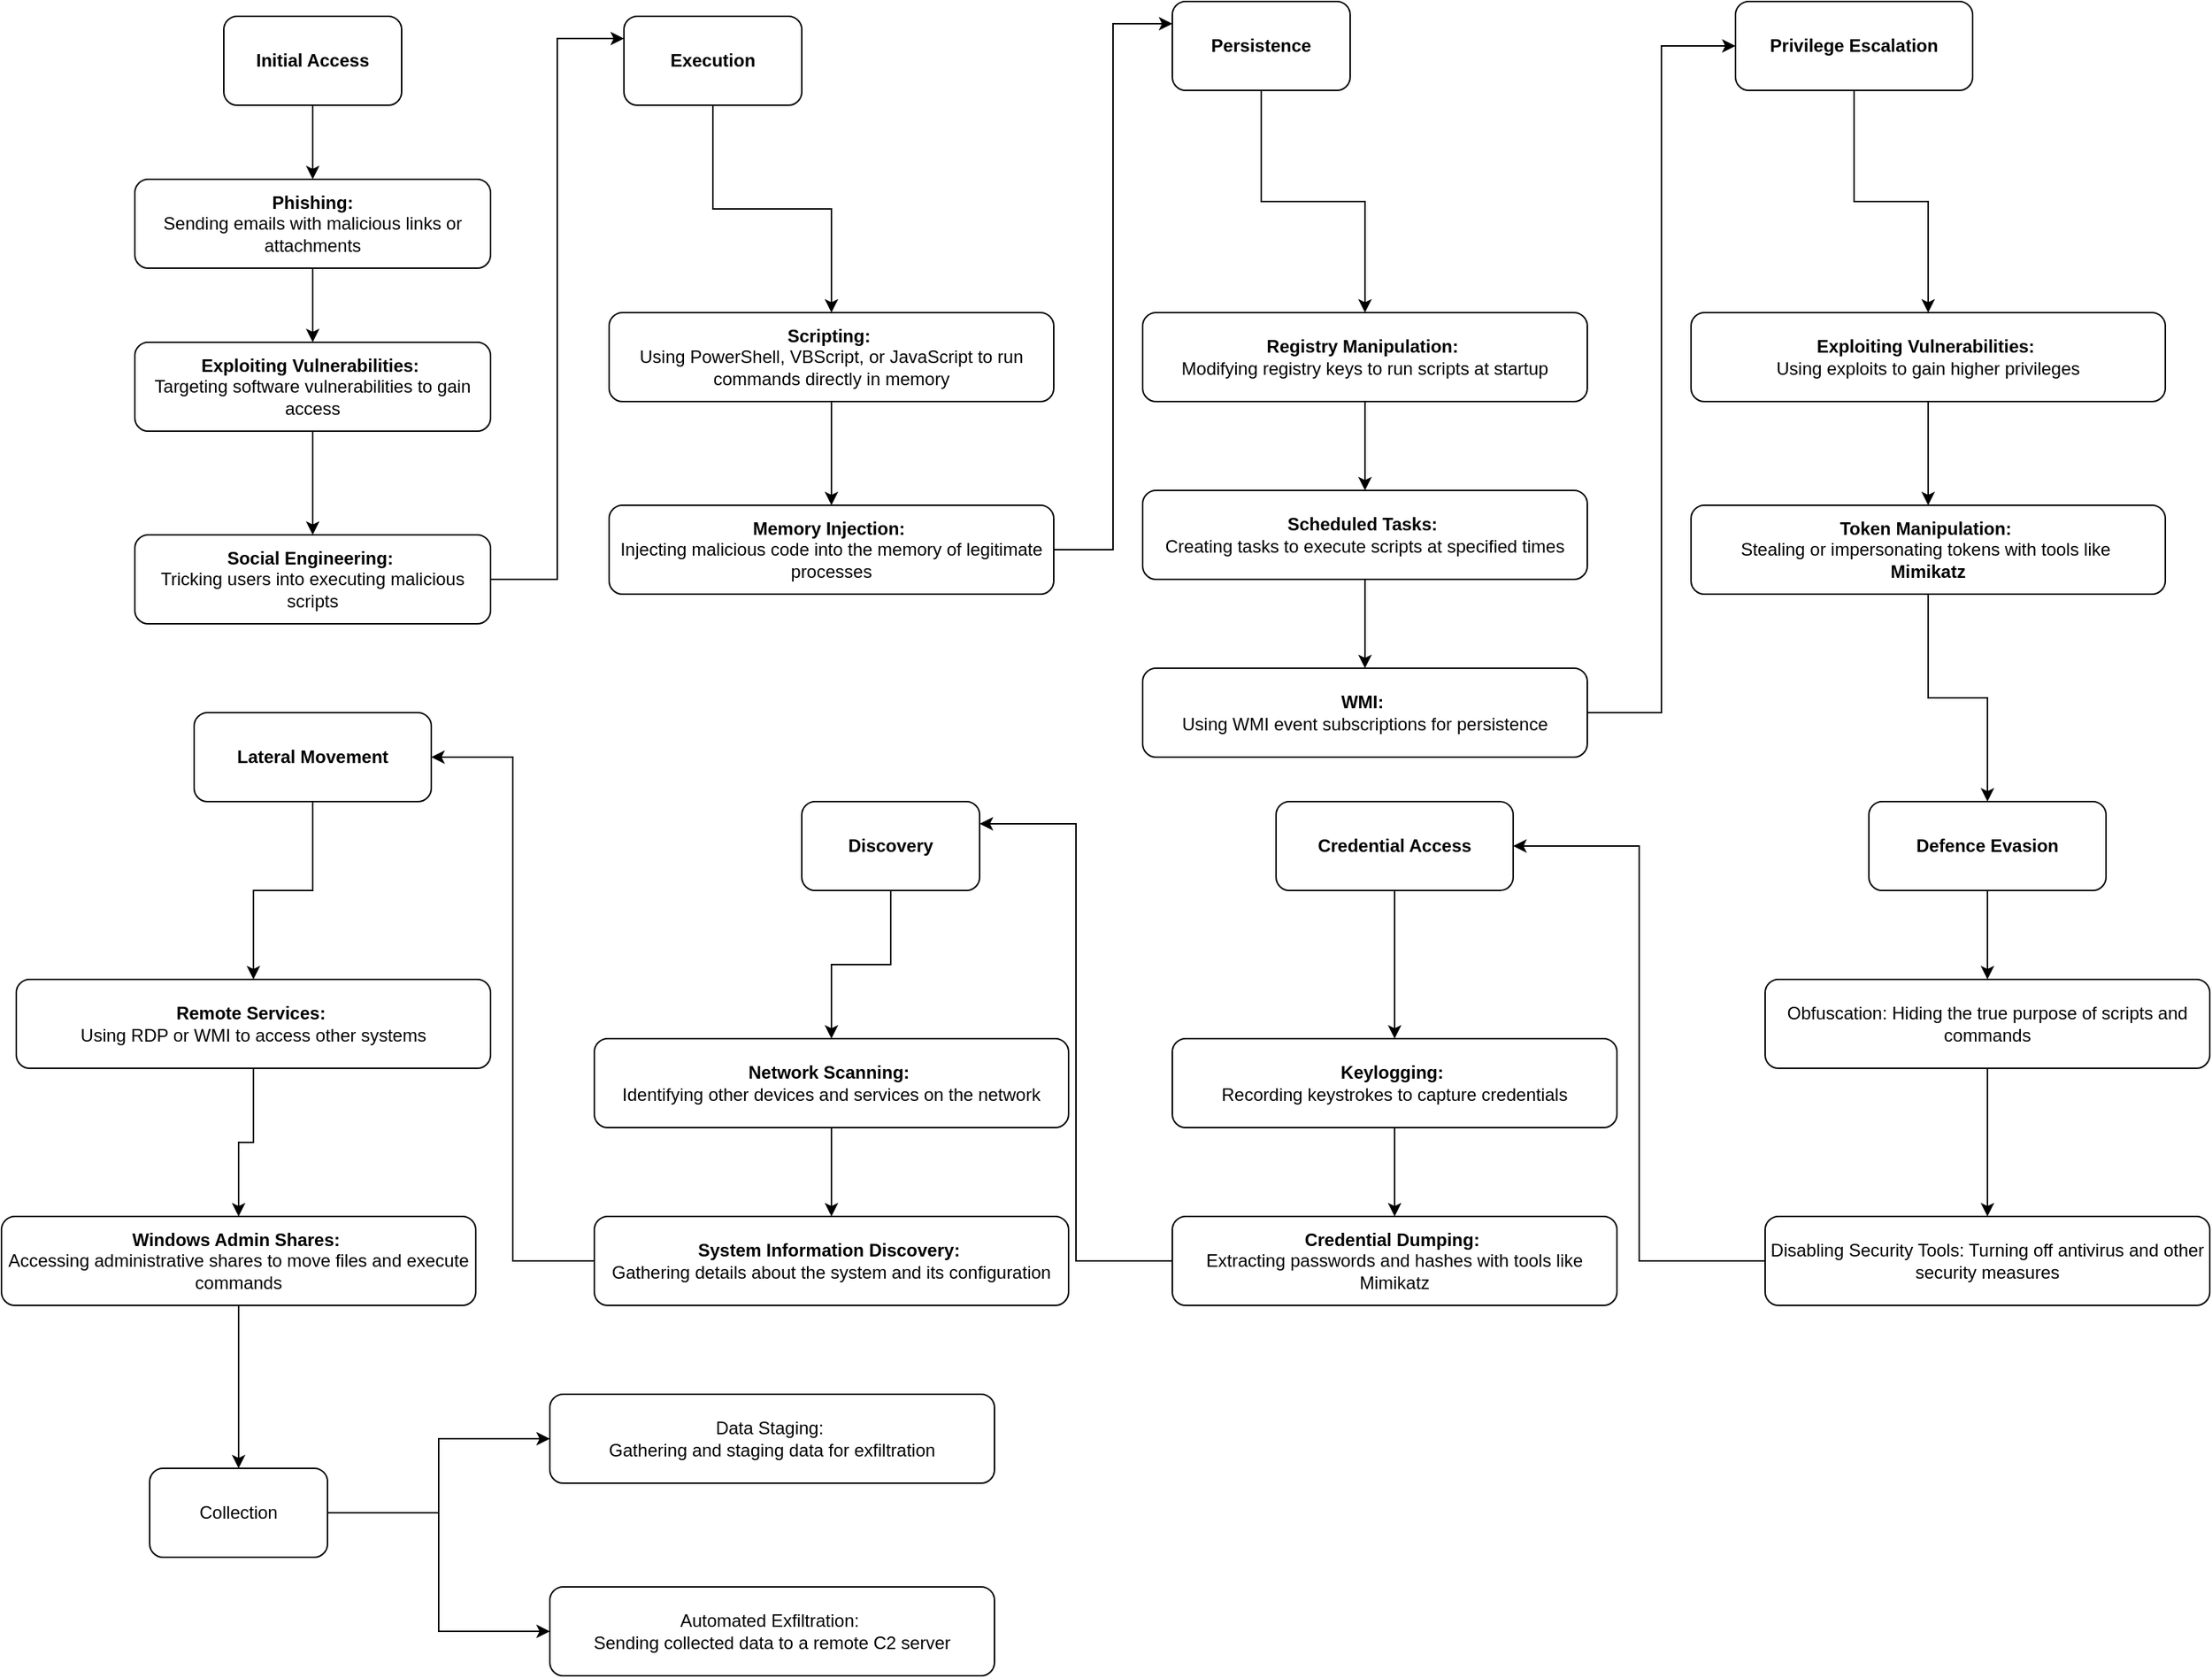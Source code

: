 <mxfile version="24.5.1" type="github">
  <diagram name="Page-1" id="pxp7qfaBqFWQBgs7-R0P">
    <mxGraphModel dx="2303" dy="2060" grid="1" gridSize="10" guides="1" tooltips="1" connect="1" arrows="1" fold="1" page="1" pageScale="1" pageWidth="850" pageHeight="1100" math="0" shadow="0">
      <root>
        <mxCell id="0" />
        <mxCell id="1" parent="0" />
        <mxCell id="3B0JiuzJLhS6sqnatpeZ-70" style="edgeStyle=orthogonalEdgeStyle;rounded=0;orthogonalLoop=1;jettySize=auto;html=1;entryX=0;entryY=0.25;entryDx=0;entryDy=0;" edge="1" parent="1" source="3B0JiuzJLhS6sqnatpeZ-4" target="3B0JiuzJLhS6sqnatpeZ-5">
          <mxGeometry relative="1" as="geometry" />
        </mxCell>
        <mxCell id="3B0JiuzJLhS6sqnatpeZ-7" value="&lt;div&gt;&lt;b&gt;Memory Injection:&amp;nbsp;&lt;/b&gt;&lt;/div&gt;&lt;div&gt;Injecting malicious code into the memory of legitimate processes&lt;/div&gt;" style="rounded=1;whiteSpace=wrap;html=1;" vertex="1" parent="1">
          <mxGeometry x="210" y="20" width="300" height="60" as="geometry" />
        </mxCell>
        <mxCell id="3B0JiuzJLhS6sqnatpeZ-77" style="edgeStyle=orthogonalEdgeStyle;rounded=0;orthogonalLoop=1;jettySize=auto;html=1;" edge="1" parent="1" source="3B0JiuzJLhS6sqnatpeZ-9" target="3B0JiuzJLhS6sqnatpeZ-10">
          <mxGeometry relative="1" as="geometry" />
        </mxCell>
        <mxCell id="3B0JiuzJLhS6sqnatpeZ-9" value="&lt;div&gt;&lt;b&gt;Registry Manipulation:&lt;/b&gt;&amp;nbsp;&lt;/div&gt;&lt;div&gt;Modifying registry keys to run scripts at startup&lt;/div&gt;" style="rounded=1;whiteSpace=wrap;html=1;" vertex="1" parent="1">
          <mxGeometry x="570" y="-110" width="300" height="60" as="geometry" />
        </mxCell>
        <mxCell id="3B0JiuzJLhS6sqnatpeZ-78" value="" style="edgeStyle=orthogonalEdgeStyle;rounded=0;orthogonalLoop=1;jettySize=auto;html=1;" edge="1" parent="1" source="3B0JiuzJLhS6sqnatpeZ-10" target="3B0JiuzJLhS6sqnatpeZ-11">
          <mxGeometry relative="1" as="geometry" />
        </mxCell>
        <mxCell id="3B0JiuzJLhS6sqnatpeZ-10" value="&lt;div&gt;&lt;b&gt;Scheduled Tasks:&amp;nbsp;&lt;/b&gt;&lt;/div&gt;&lt;div&gt;Creating tasks to execute scripts at specified times&lt;/div&gt;" style="rounded=1;whiteSpace=wrap;html=1;" vertex="1" parent="1">
          <mxGeometry x="570" y="10" width="300" height="60" as="geometry" />
        </mxCell>
        <mxCell id="3B0JiuzJLhS6sqnatpeZ-101" style="edgeStyle=orthogonalEdgeStyle;rounded=0;orthogonalLoop=1;jettySize=auto;html=1;entryX=0;entryY=0.5;entryDx=0;entryDy=0;" edge="1" parent="1" source="3B0JiuzJLhS6sqnatpeZ-11" target="3B0JiuzJLhS6sqnatpeZ-12">
          <mxGeometry relative="1" as="geometry" />
        </mxCell>
        <mxCell id="3B0JiuzJLhS6sqnatpeZ-11" value="&lt;div&gt;&lt;b&gt;WMI:&amp;nbsp;&lt;/b&gt;&lt;/div&gt;&lt;div&gt;Using WMI event subscriptions for persistence&lt;/div&gt;" style="rounded=1;whiteSpace=wrap;html=1;" vertex="1" parent="1">
          <mxGeometry x="570" y="130" width="300" height="60" as="geometry" />
        </mxCell>
        <mxCell id="3B0JiuzJLhS6sqnatpeZ-83" value="" style="edgeStyle=orthogonalEdgeStyle;rounded=0;orthogonalLoop=1;jettySize=auto;html=1;" edge="1" parent="1" source="3B0JiuzJLhS6sqnatpeZ-12" target="3B0JiuzJLhS6sqnatpeZ-13">
          <mxGeometry relative="1" as="geometry" />
        </mxCell>
        <mxCell id="3B0JiuzJLhS6sqnatpeZ-12" value="&lt;b&gt;Privilege Escalation&lt;/b&gt;" style="rounded=1;whiteSpace=wrap;html=1;" vertex="1" parent="1">
          <mxGeometry x="970" y="-320" width="160" height="60" as="geometry" />
        </mxCell>
        <mxCell id="3B0JiuzJLhS6sqnatpeZ-81" value="" style="edgeStyle=orthogonalEdgeStyle;rounded=0;orthogonalLoop=1;jettySize=auto;html=1;" edge="1" parent="1" source="3B0JiuzJLhS6sqnatpeZ-13" target="3B0JiuzJLhS6sqnatpeZ-14">
          <mxGeometry relative="1" as="geometry" />
        </mxCell>
        <mxCell id="3B0JiuzJLhS6sqnatpeZ-13" value="&lt;div&gt;&lt;b&gt;Exploiting Vulnerabilities:&amp;nbsp;&lt;/b&gt;&lt;/div&gt;&lt;div&gt;Using exploits to gain higher privileges&lt;/div&gt;" style="rounded=1;whiteSpace=wrap;html=1;" vertex="1" parent="1">
          <mxGeometry x="940" y="-110" width="320" height="60" as="geometry" />
        </mxCell>
        <mxCell id="3B0JiuzJLhS6sqnatpeZ-85" value="" style="edgeStyle=orthogonalEdgeStyle;rounded=0;orthogonalLoop=1;jettySize=auto;html=1;" edge="1" parent="1" source="3B0JiuzJLhS6sqnatpeZ-14" target="3B0JiuzJLhS6sqnatpeZ-15">
          <mxGeometry relative="1" as="geometry" />
        </mxCell>
        <mxCell id="3B0JiuzJLhS6sqnatpeZ-14" value="&lt;div&gt;&lt;b&gt;Token Manipulation:&amp;nbsp;&lt;/b&gt;&lt;/div&gt;&lt;div&gt;Stealing or impersonating tokens with tools like&amp;nbsp;&lt;/div&gt;&lt;div&gt;&lt;b&gt;Mimikatz&lt;/b&gt;&lt;/div&gt;" style="rounded=1;whiteSpace=wrap;html=1;" vertex="1" parent="1">
          <mxGeometry x="940" y="20" width="320" height="60" as="geometry" />
        </mxCell>
        <mxCell id="3B0JiuzJLhS6sqnatpeZ-87" style="edgeStyle=orthogonalEdgeStyle;rounded=0;orthogonalLoop=1;jettySize=auto;html=1;entryX=1;entryY=0.5;entryDx=0;entryDy=0;" edge="1" parent="1" source="3B0JiuzJLhS6sqnatpeZ-17" target="3B0JiuzJLhS6sqnatpeZ-18">
          <mxGeometry relative="1" as="geometry" />
        </mxCell>
        <mxCell id="3B0JiuzJLhS6sqnatpeZ-72" style="edgeStyle=orthogonalEdgeStyle;rounded=0;orthogonalLoop=1;jettySize=auto;html=1;" edge="1" parent="1" source="3B0JiuzJLhS6sqnatpeZ-5" target="3B0JiuzJLhS6sqnatpeZ-6">
          <mxGeometry relative="1" as="geometry" />
        </mxCell>
        <mxCell id="3B0JiuzJLhS6sqnatpeZ-5" value="&lt;b&gt;Execution&lt;/b&gt;" style="rounded=1;whiteSpace=wrap;html=1;" vertex="1" parent="1">
          <mxGeometry x="220" y="-310" width="120" height="60" as="geometry" />
        </mxCell>
        <mxCell id="3B0JiuzJLhS6sqnatpeZ-63" value="" style="edgeStyle=orthogonalEdgeStyle;rounded=0;orthogonalLoop=1;jettySize=auto;html=1;" edge="1" parent="1" source="3B0JiuzJLhS6sqnatpeZ-6" target="3B0JiuzJLhS6sqnatpeZ-7">
          <mxGeometry relative="1" as="geometry" />
        </mxCell>
        <mxCell id="3B0JiuzJLhS6sqnatpeZ-6" value="&lt;div&gt;&lt;b&gt;Scripting:&amp;nbsp;&lt;/b&gt;&lt;/div&gt;&lt;div&gt;Using PowerShell, VBScript, or JavaScript to run commands directly in memory&lt;/div&gt;" style="rounded=1;whiteSpace=wrap;html=1;" vertex="1" parent="1">
          <mxGeometry x="210" y="-110" width="300" height="60" as="geometry" />
        </mxCell>
        <mxCell id="3B0JiuzJLhS6sqnatpeZ-64" style="edgeStyle=orthogonalEdgeStyle;rounded=0;orthogonalLoop=1;jettySize=auto;html=1;entryX=0;entryY=0.25;entryDx=0;entryDy=0;" edge="1" parent="1" source="3B0JiuzJLhS6sqnatpeZ-7" target="3B0JiuzJLhS6sqnatpeZ-8">
          <mxGeometry relative="1" as="geometry" />
        </mxCell>
        <mxCell id="3B0JiuzJLhS6sqnatpeZ-76" style="edgeStyle=orthogonalEdgeStyle;rounded=0;orthogonalLoop=1;jettySize=auto;html=1;" edge="1" parent="1" source="3B0JiuzJLhS6sqnatpeZ-8" target="3B0JiuzJLhS6sqnatpeZ-9">
          <mxGeometry relative="1" as="geometry" />
        </mxCell>
        <mxCell id="3B0JiuzJLhS6sqnatpeZ-8" value="&lt;b&gt;Persistence&lt;/b&gt;" style="rounded=1;whiteSpace=wrap;html=1;" vertex="1" parent="1">
          <mxGeometry x="590" y="-320" width="120" height="60" as="geometry" />
        </mxCell>
        <mxCell id="3B0JiuzJLhS6sqnatpeZ-92" value="" style="edgeStyle=orthogonalEdgeStyle;rounded=0;orthogonalLoop=1;jettySize=auto;html=1;" edge="1" parent="1" source="3B0JiuzJLhS6sqnatpeZ-21" target="3B0JiuzJLhS6sqnatpeZ-22">
          <mxGeometry relative="1" as="geometry" />
        </mxCell>
        <mxCell id="3B0JiuzJLhS6sqnatpeZ-21" value="&lt;b&gt;Discovery&lt;/b&gt;" style="rounded=1;whiteSpace=wrap;html=1;" vertex="1" parent="1">
          <mxGeometry x="340" y="220" width="120" height="60" as="geometry" />
        </mxCell>
        <mxCell id="3B0JiuzJLhS6sqnatpeZ-93" value="" style="edgeStyle=orthogonalEdgeStyle;rounded=0;orthogonalLoop=1;jettySize=auto;html=1;" edge="1" parent="1" source="3B0JiuzJLhS6sqnatpeZ-22" target="3B0JiuzJLhS6sqnatpeZ-23">
          <mxGeometry relative="1" as="geometry" />
        </mxCell>
        <mxCell id="3B0JiuzJLhS6sqnatpeZ-22" value="&lt;div&gt;&lt;b&gt;Network Scanning:&amp;nbsp;&lt;/b&gt;&lt;/div&gt;&lt;div&gt;Identifying other devices and services on the network&lt;/div&gt;" style="rounded=1;whiteSpace=wrap;html=1;" vertex="1" parent="1">
          <mxGeometry x="200" y="380" width="320" height="60" as="geometry" />
        </mxCell>
        <mxCell id="3B0JiuzJLhS6sqnatpeZ-95" style="edgeStyle=orthogonalEdgeStyle;rounded=0;orthogonalLoop=1;jettySize=auto;html=1;entryX=1;entryY=0.5;entryDx=0;entryDy=0;" edge="1" parent="1" source="3B0JiuzJLhS6sqnatpeZ-23" target="3B0JiuzJLhS6sqnatpeZ-24">
          <mxGeometry relative="1" as="geometry" />
        </mxCell>
        <mxCell id="3B0JiuzJLhS6sqnatpeZ-23" value="&lt;div&gt;&lt;b&gt;System Information Discovery:&amp;nbsp;&lt;/b&gt;&lt;/div&gt;&lt;div&gt;Gathering details about the system and its configuration&lt;/div&gt;" style="rounded=1;whiteSpace=wrap;html=1;" vertex="1" parent="1">
          <mxGeometry x="200" y="500" width="320" height="60" as="geometry" />
        </mxCell>
        <mxCell id="3B0JiuzJLhS6sqnatpeZ-96" value="" style="edgeStyle=orthogonalEdgeStyle;rounded=0;orthogonalLoop=1;jettySize=auto;html=1;" edge="1" parent="1" source="3B0JiuzJLhS6sqnatpeZ-24" target="3B0JiuzJLhS6sqnatpeZ-25">
          <mxGeometry relative="1" as="geometry" />
        </mxCell>
        <mxCell id="3B0JiuzJLhS6sqnatpeZ-24" value="&lt;b&gt;Lateral Movement&lt;/b&gt;" style="rounded=1;whiteSpace=wrap;html=1;" vertex="1" parent="1">
          <mxGeometry x="-70" y="160" width="160" height="60" as="geometry" />
        </mxCell>
        <mxCell id="3B0JiuzJLhS6sqnatpeZ-107" style="edgeStyle=orthogonalEdgeStyle;rounded=0;orthogonalLoop=1;jettySize=auto;html=1;" edge="1" parent="1" source="3B0JiuzJLhS6sqnatpeZ-25" target="3B0JiuzJLhS6sqnatpeZ-26">
          <mxGeometry relative="1" as="geometry" />
        </mxCell>
        <mxCell id="3B0JiuzJLhS6sqnatpeZ-25" value="&lt;div&gt;&lt;b&gt;Remote Services:&amp;nbsp;&lt;/b&gt;&lt;/div&gt;&lt;div&gt;Using RDP or WMI to access other systems&lt;/div&gt;" style="rounded=1;whiteSpace=wrap;html=1;" vertex="1" parent="1">
          <mxGeometry x="-190" y="340" width="320" height="60" as="geometry" />
        </mxCell>
        <mxCell id="3B0JiuzJLhS6sqnatpeZ-111" style="edgeStyle=orthogonalEdgeStyle;rounded=0;orthogonalLoop=1;jettySize=auto;html=1;" edge="1" parent="1" source="3B0JiuzJLhS6sqnatpeZ-26" target="3B0JiuzJLhS6sqnatpeZ-27">
          <mxGeometry relative="1" as="geometry" />
        </mxCell>
        <mxCell id="3B0JiuzJLhS6sqnatpeZ-26" value="&lt;div&gt;&lt;b&gt;Windows Admin Shares:&lt;/b&gt;&amp;nbsp;&lt;/div&gt;&lt;div&gt;Accessing administrative shares to move files and execute commands&lt;/div&gt;" style="rounded=1;whiteSpace=wrap;html=1;" vertex="1" parent="1">
          <mxGeometry x="-200" y="500" width="320" height="60" as="geometry" />
        </mxCell>
        <mxCell id="3B0JiuzJLhS6sqnatpeZ-100" value="" style="group" vertex="1" connectable="0" parent="1">
          <mxGeometry x="-110" y="-310" width="240" height="410" as="geometry" />
        </mxCell>
        <mxCell id="3B0JiuzJLhS6sqnatpeZ-58" value="" style="edgeStyle=orthogonalEdgeStyle;rounded=0;orthogonalLoop=1;jettySize=auto;html=1;" edge="1" parent="3B0JiuzJLhS6sqnatpeZ-100" source="3B0JiuzJLhS6sqnatpeZ-1" target="3B0JiuzJLhS6sqnatpeZ-2">
          <mxGeometry relative="1" as="geometry" />
        </mxCell>
        <mxCell id="3B0JiuzJLhS6sqnatpeZ-1" value="&lt;b&gt;Initial Access&lt;/b&gt;" style="rounded=1;whiteSpace=wrap;html=1;" vertex="1" parent="3B0JiuzJLhS6sqnatpeZ-100">
          <mxGeometry x="60" width="120" height="60" as="geometry" />
        </mxCell>
        <mxCell id="3B0JiuzJLhS6sqnatpeZ-59" value="" style="edgeStyle=orthogonalEdgeStyle;rounded=0;orthogonalLoop=1;jettySize=auto;html=1;" edge="1" parent="3B0JiuzJLhS6sqnatpeZ-100" source="3B0JiuzJLhS6sqnatpeZ-2" target="3B0JiuzJLhS6sqnatpeZ-3">
          <mxGeometry relative="1" as="geometry" />
        </mxCell>
        <mxCell id="3B0JiuzJLhS6sqnatpeZ-2" value="&lt;b&gt;Phishing: &lt;/b&gt;&lt;br&gt;Sending emails with malicious links or attachments" style="rounded=1;whiteSpace=wrap;html=1;" vertex="1" parent="3B0JiuzJLhS6sqnatpeZ-100">
          <mxGeometry y="110" width="240" height="60" as="geometry" />
        </mxCell>
        <mxCell id="3B0JiuzJLhS6sqnatpeZ-60" value="" style="edgeStyle=orthogonalEdgeStyle;rounded=0;orthogonalLoop=1;jettySize=auto;html=1;" edge="1" parent="3B0JiuzJLhS6sqnatpeZ-100" source="3B0JiuzJLhS6sqnatpeZ-3" target="3B0JiuzJLhS6sqnatpeZ-4">
          <mxGeometry relative="1" as="geometry" />
        </mxCell>
        <mxCell id="3B0JiuzJLhS6sqnatpeZ-3" value="&lt;div&gt;&lt;b&gt;Exploiting Vulnerabilities:&amp;nbsp;&lt;/b&gt;&lt;/div&gt;&lt;div&gt;Targeting software vulnerabilities to gain access&lt;/div&gt;" style="rounded=1;whiteSpace=wrap;html=1;" vertex="1" parent="3B0JiuzJLhS6sqnatpeZ-100">
          <mxGeometry y="220" width="240" height="60" as="geometry" />
        </mxCell>
        <mxCell id="3B0JiuzJLhS6sqnatpeZ-4" value="&lt;div&gt;&lt;b&gt;Social Engineering:&amp;nbsp;&lt;/b&gt;&lt;/div&gt;&lt;div&gt;Tricking users into executing malicious scripts&lt;/div&gt;" style="rounded=1;whiteSpace=wrap;html=1;" vertex="1" parent="3B0JiuzJLhS6sqnatpeZ-100">
          <mxGeometry y="350" width="240" height="60" as="geometry" />
        </mxCell>
        <mxCell id="3B0JiuzJLhS6sqnatpeZ-103" value="" style="group" vertex="1" connectable="0" parent="1">
          <mxGeometry x="990" y="220" width="300" height="340" as="geometry" />
        </mxCell>
        <mxCell id="3B0JiuzJLhS6sqnatpeZ-102" value="" style="edgeStyle=orthogonalEdgeStyle;rounded=0;orthogonalLoop=1;jettySize=auto;html=1;" edge="1" parent="3B0JiuzJLhS6sqnatpeZ-103" source="3B0JiuzJLhS6sqnatpeZ-15" target="3B0JiuzJLhS6sqnatpeZ-16">
          <mxGeometry relative="1" as="geometry" />
        </mxCell>
        <mxCell id="3B0JiuzJLhS6sqnatpeZ-15" value="&lt;b&gt;Defence Evasion&lt;/b&gt;" style="rounded=1;whiteSpace=wrap;html=1;" vertex="1" parent="3B0JiuzJLhS6sqnatpeZ-103">
          <mxGeometry x="70" width="160" height="60" as="geometry" />
        </mxCell>
        <mxCell id="3B0JiuzJLhS6sqnatpeZ-86" value="" style="edgeStyle=orthogonalEdgeStyle;rounded=0;orthogonalLoop=1;jettySize=auto;html=1;" edge="1" parent="3B0JiuzJLhS6sqnatpeZ-103" source="3B0JiuzJLhS6sqnatpeZ-16" target="3B0JiuzJLhS6sqnatpeZ-17">
          <mxGeometry relative="1" as="geometry" />
        </mxCell>
        <mxCell id="3B0JiuzJLhS6sqnatpeZ-16" value="Obfuscation: Hiding the true purpose of scripts and commands" style="rounded=1;whiteSpace=wrap;html=1;" vertex="1" parent="3B0JiuzJLhS6sqnatpeZ-103">
          <mxGeometry y="120" width="300" height="60" as="geometry" />
        </mxCell>
        <mxCell id="3B0JiuzJLhS6sqnatpeZ-17" value="Disabling Security Tools: Turning off antivirus and other security measures" style="rounded=1;whiteSpace=wrap;html=1;" vertex="1" parent="3B0JiuzJLhS6sqnatpeZ-103">
          <mxGeometry y="280" width="300" height="60" as="geometry" />
        </mxCell>
        <mxCell id="3B0JiuzJLhS6sqnatpeZ-104" value="" style="group" vertex="1" connectable="0" parent="1">
          <mxGeometry x="590" y="220" width="300" height="340" as="geometry" />
        </mxCell>
        <mxCell id="3B0JiuzJLhS6sqnatpeZ-88" value="" style="edgeStyle=orthogonalEdgeStyle;rounded=0;orthogonalLoop=1;jettySize=auto;html=1;" edge="1" parent="3B0JiuzJLhS6sqnatpeZ-104" source="3B0JiuzJLhS6sqnatpeZ-18" target="3B0JiuzJLhS6sqnatpeZ-19">
          <mxGeometry relative="1" as="geometry" />
        </mxCell>
        <mxCell id="3B0JiuzJLhS6sqnatpeZ-18" value="&lt;b&gt;Credential Access&lt;/b&gt;" style="rounded=1;whiteSpace=wrap;html=1;" vertex="1" parent="3B0JiuzJLhS6sqnatpeZ-104">
          <mxGeometry x="70" width="160" height="60" as="geometry" />
        </mxCell>
        <mxCell id="3B0JiuzJLhS6sqnatpeZ-89" value="" style="edgeStyle=orthogonalEdgeStyle;rounded=0;orthogonalLoop=1;jettySize=auto;html=1;" edge="1" parent="3B0JiuzJLhS6sqnatpeZ-104" source="3B0JiuzJLhS6sqnatpeZ-19" target="3B0JiuzJLhS6sqnatpeZ-20">
          <mxGeometry relative="1" as="geometry" />
        </mxCell>
        <mxCell id="3B0JiuzJLhS6sqnatpeZ-19" value="&lt;div&gt;&lt;b&gt;Keylogging:&amp;nbsp;&lt;/b&gt;&lt;/div&gt;&lt;div&gt;Recording keystrokes to capture credentials&lt;/div&gt;" style="rounded=1;whiteSpace=wrap;html=1;" vertex="1" parent="3B0JiuzJLhS6sqnatpeZ-104">
          <mxGeometry y="160" width="300" height="60" as="geometry" />
        </mxCell>
        <mxCell id="3B0JiuzJLhS6sqnatpeZ-20" value="&lt;div&gt;&lt;b&gt;Credential Dumping:&amp;nbsp;&lt;/b&gt;&lt;/div&gt;&lt;div&gt;Extracting passwords and hashes with tools like Mimikatz&lt;/div&gt;" style="rounded=1;whiteSpace=wrap;html=1;" vertex="1" parent="3B0JiuzJLhS6sqnatpeZ-104">
          <mxGeometry y="280" width="300" height="60" as="geometry" />
        </mxCell>
        <mxCell id="3B0JiuzJLhS6sqnatpeZ-105" style="edgeStyle=orthogonalEdgeStyle;rounded=0;orthogonalLoop=1;jettySize=auto;html=1;exitX=0.5;exitY=1;exitDx=0;exitDy=0;" edge="1" parent="1" source="3B0JiuzJLhS6sqnatpeZ-22" target="3B0JiuzJLhS6sqnatpeZ-22">
          <mxGeometry relative="1" as="geometry" />
        </mxCell>
        <mxCell id="3B0JiuzJLhS6sqnatpeZ-106" style="edgeStyle=orthogonalEdgeStyle;rounded=0;orthogonalLoop=1;jettySize=auto;html=1;entryX=1;entryY=0.25;entryDx=0;entryDy=0;" edge="1" parent="1" source="3B0JiuzJLhS6sqnatpeZ-20" target="3B0JiuzJLhS6sqnatpeZ-21">
          <mxGeometry relative="1" as="geometry" />
        </mxCell>
        <mxCell id="3B0JiuzJLhS6sqnatpeZ-98" value="" style="edgeStyle=orthogonalEdgeStyle;rounded=0;orthogonalLoop=1;jettySize=auto;html=1;" edge="1" parent="1" source="3B0JiuzJLhS6sqnatpeZ-27" target="3B0JiuzJLhS6sqnatpeZ-28">
          <mxGeometry relative="1" as="geometry" />
        </mxCell>
        <mxCell id="3B0JiuzJLhS6sqnatpeZ-112" style="edgeStyle=orthogonalEdgeStyle;rounded=0;orthogonalLoop=1;jettySize=auto;html=1;entryX=0;entryY=0.5;entryDx=0;entryDy=0;" edge="1" parent="1" source="3B0JiuzJLhS6sqnatpeZ-27" target="3B0JiuzJLhS6sqnatpeZ-29">
          <mxGeometry relative="1" as="geometry" />
        </mxCell>
        <mxCell id="3B0JiuzJLhS6sqnatpeZ-27" value="Collection" style="rounded=1;whiteSpace=wrap;html=1;" vertex="1" parent="1">
          <mxGeometry x="-100" y="670" width="120" height="60" as="geometry" />
        </mxCell>
        <mxCell id="3B0JiuzJLhS6sqnatpeZ-28" value="&lt;div&gt;Data Staging:&amp;nbsp;&lt;/div&gt;&lt;div&gt;Gathering and staging data for exfiltration&lt;/div&gt;" style="rounded=1;whiteSpace=wrap;html=1;" vertex="1" parent="1">
          <mxGeometry x="170" y="620" width="300" height="60" as="geometry" />
        </mxCell>
        <mxCell id="3B0JiuzJLhS6sqnatpeZ-29" value="&lt;div&gt;Automated Exfiltration:&amp;nbsp;&lt;/div&gt;&lt;div&gt;Sending collected data to a remote C2 server&lt;br&gt;&lt;/div&gt;" style="rounded=1;whiteSpace=wrap;html=1;" vertex="1" parent="1">
          <mxGeometry x="170" y="750" width="300" height="60" as="geometry" />
        </mxCell>
      </root>
    </mxGraphModel>
  </diagram>
</mxfile>
